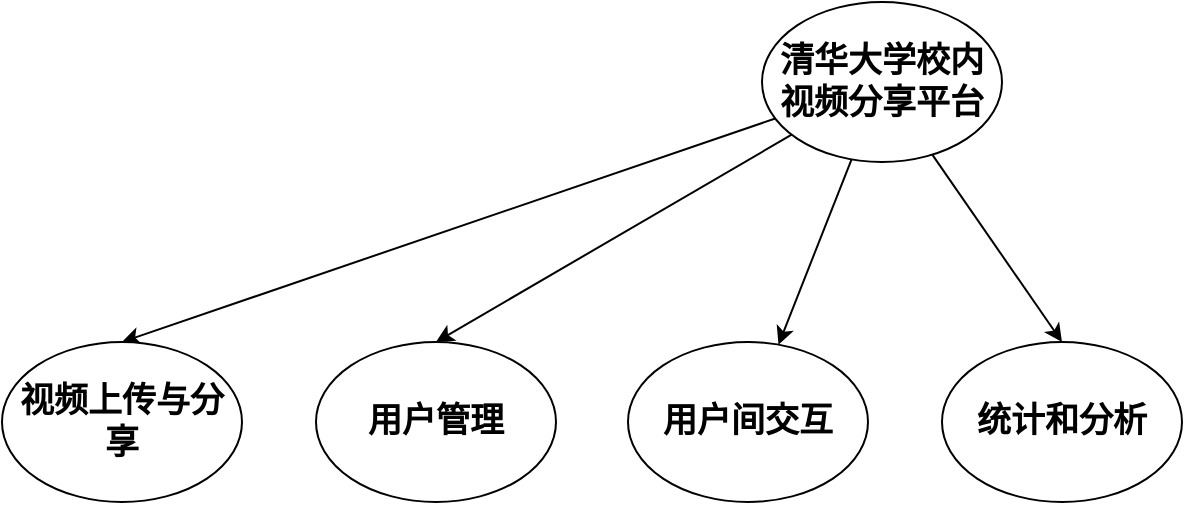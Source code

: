 <mxfile version="22.1.0" type="github">
  <diagram name="第 1 页" id="5UsdjnFY7WK5ztOsF0Nz">
    <mxGraphModel dx="1860" dy="918" grid="1" gridSize="10" guides="1" tooltips="1" connect="1" arrows="1" fold="1" page="1" pageScale="1" pageWidth="827" pageHeight="1169" math="0" shadow="0">
      <root>
        <mxCell id="0" />
        <mxCell id="1" parent="0" />
        <mxCell id="as4QMCTj-aJG5uXCAyYw-7" value="" style="rounded=0;orthogonalLoop=1;jettySize=auto;html=1;" edge="1" parent="1" source="bOatdIjji8lzITyU7Xf5-1" target="as4QMCTj-aJG5uXCAyYw-3">
          <mxGeometry relative="1" as="geometry" />
        </mxCell>
        <mxCell id="as4QMCTj-aJG5uXCAyYw-8" style="rounded=0;orthogonalLoop=1;jettySize=auto;html=1;entryX=0.5;entryY=0;entryDx=0;entryDy=0;" edge="1" parent="1" source="bOatdIjji8lzITyU7Xf5-1" target="as4QMCTj-aJG5uXCAyYw-2">
          <mxGeometry relative="1" as="geometry" />
        </mxCell>
        <mxCell id="as4QMCTj-aJG5uXCAyYw-9" style="shape=connector;rounded=0;orthogonalLoop=1;jettySize=auto;html=1;entryX=0.5;entryY=0;entryDx=0;entryDy=0;labelBackgroundColor=default;strokeColor=default;align=center;verticalAlign=middle;fontFamily=Helvetica;fontSize=11;fontColor=default;endArrow=classic;" edge="1" parent="1" source="bOatdIjji8lzITyU7Xf5-1" target="as4QMCTj-aJG5uXCAyYw-5">
          <mxGeometry relative="1" as="geometry" />
        </mxCell>
        <mxCell id="as4QMCTj-aJG5uXCAyYw-11" style="shape=connector;rounded=0;orthogonalLoop=1;jettySize=auto;html=1;entryX=0.5;entryY=0;entryDx=0;entryDy=0;labelBackgroundColor=default;strokeColor=default;align=center;verticalAlign=middle;fontFamily=Helvetica;fontSize=11;fontColor=default;endArrow=classic;" edge="1" parent="1" source="bOatdIjji8lzITyU7Xf5-1" target="as4QMCTj-aJG5uXCAyYw-1">
          <mxGeometry relative="1" as="geometry" />
        </mxCell>
        <mxCell id="bOatdIjji8lzITyU7Xf5-1" value="清华大学校内视频分享平台" style="ellipse;whiteSpace=wrap;html=1;fontFamily=宋体;fontStyle=1;fontSize=17;" parent="1" vertex="1">
          <mxGeometry x="150" y="50" width="120" height="80" as="geometry" />
        </mxCell>
        <mxCell id="as4QMCTj-aJG5uXCAyYw-1" value="视频上传与分享" style="ellipse;whiteSpace=wrap;html=1;fontFamily=宋体;fontStyle=1;fontSize=17;" vertex="1" parent="1">
          <mxGeometry x="-230" y="220" width="120" height="80" as="geometry" />
        </mxCell>
        <mxCell id="as4QMCTj-aJG5uXCAyYw-2" value="用户管理" style="ellipse;whiteSpace=wrap;html=1;fontFamily=宋体;fontStyle=1;fontSize=17;" vertex="1" parent="1">
          <mxGeometry x="-73" y="220" width="120" height="80" as="geometry" />
        </mxCell>
        <mxCell id="as4QMCTj-aJG5uXCAyYw-3" value="用户间交互" style="ellipse;whiteSpace=wrap;html=1;fontFamily=宋体;fontStyle=1;fontSize=17;" vertex="1" parent="1">
          <mxGeometry x="83" y="220" width="120" height="80" as="geometry" />
        </mxCell>
        <mxCell id="as4QMCTj-aJG5uXCAyYw-5" value="统计和分析" style="ellipse;whiteSpace=wrap;html=1;fontFamily=宋体;fontStyle=1;fontSize=17;" vertex="1" parent="1">
          <mxGeometry x="240" y="220" width="120" height="80" as="geometry" />
        </mxCell>
      </root>
    </mxGraphModel>
  </diagram>
</mxfile>
